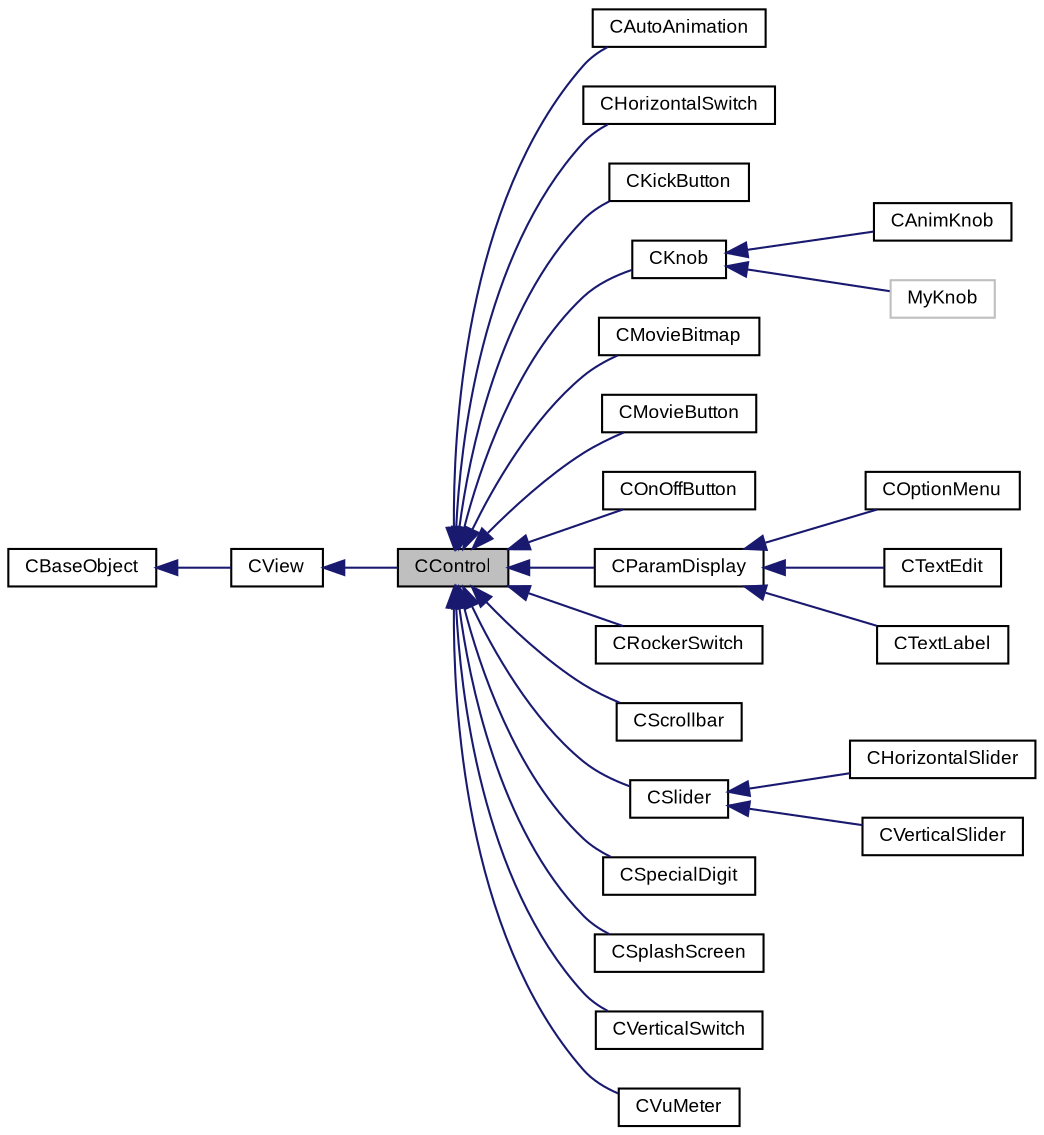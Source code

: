 digraph G
{
  bgcolor="transparent";
  edge [fontname="Arial",fontsize="9",labelfontname="Arial",labelfontsize="9"];
  node [fontname="Arial",fontsize="9",shape=record];
  rankdir=LR;
  Node1 [label="CControl",height=0.2,width=0.4,color="black", fillcolor="grey75", style="filled" fontcolor="black"];
  Node2 -> Node1 [dir=back,color="midnightblue",fontsize="9",style="solid",fontname="Arial"];
  Node2 [label="CView",height=0.2,width=0.4,color="black",URL="$class_c_view.html",tooltip="Base Class of all view objects."];
  Node3 -> Node2 [dir=back,color="midnightblue",fontsize="9",style="solid",fontname="Arial"];
  Node3 [label="CBaseObject",height=0.2,width=0.4,color="black",URL="$class_c_base_object.html",tooltip="Base Object with reference counter."];
  Node1 -> Node4 [dir=back,color="midnightblue",fontsize="9",style="solid",fontname="Arial"];
  Node4 [label="CAutoAnimation",height=0.2,width=0.4,color="black",URL="$class_c_auto_animation.html",tooltip="simple auto-animation of bitmaps"];
  Node1 -> Node5 [dir=back,color="midnightblue",fontsize="9",style="solid",fontname="Arial"];
  Node5 [label="CHorizontalSwitch",height=0.2,width=0.4,color="black",URL="$class_c_horizontal_switch.html",tooltip="a horizontal switch control"];
  Node1 -> Node6 [dir=back,color="midnightblue",fontsize="9",style="solid",fontname="Arial"];
  Node6 [label="CKickButton",height=0.2,width=0.4,color="black",URL="$class_c_kick_button.html",tooltip="a button with 2 states with kick mode (enabled only when pressed)"];
  Node1 -> Node7 [dir=back,color="midnightblue",fontsize="9",style="solid",fontname="Arial"];
  Node7 [label="CKnob",height=0.2,width=0.4,color="black",URL="$class_c_knob.html",tooltip="a knob control"];
  Node7 -> Node8 [dir=back,color="midnightblue",fontsize="9",style="solid",fontname="Arial"];
  Node8 [label="CAnimKnob",height=0.2,width=0.4,color="black",URL="$class_c_anim_knob.html",tooltip="a bitmap knob control"];
  Node7 -> Node9 [dir=back,color="midnightblue",fontsize="9",style="solid",fontname="Arial"];
  Node9 [label="MyKnob",height=0.2,width=0.4,color="grey75"];
  Node1 -> Node10 [dir=back,color="midnightblue",fontsize="9",style="solid",fontname="Arial"];
  Node10 [label="CMovieBitmap",height=0.2,width=0.4,color="black",URL="$class_c_movie_bitmap.html",tooltip="a bitmap view that displays different bitmaps according to its current value"];
  Node1 -> Node11 [dir=back,color="midnightblue",fontsize="9",style="solid",fontname="Arial"];
  Node11 [label="CMovieButton",height=0.2,width=0.4,color="black",URL="$class_c_movie_button.html",tooltip="a bi-states button with 2 subbitmaps"];
  Node1 -> Node12 [dir=back,color="midnightblue",fontsize="9",style="solid",fontname="Arial"];
  Node12 [label="COnOffButton",height=0.2,width=0.4,color="black",URL="$class_c_on_off_button.html",tooltip="a button control with 2 states"];
  Node1 -> Node13 [dir=back,color="midnightblue",fontsize="9",style="solid",fontname="Arial"];
  Node13 [label="CParamDisplay",height=0.2,width=0.4,color="black",URL="$class_c_param_display.html",tooltip="a parameter display"];
  Node13 -> Node14 [dir=back,color="midnightblue",fontsize="9",style="solid",fontname="Arial"];
  Node14 [label="COptionMenu",height=0.2,width=0.4,color="black",URL="$class_c_option_menu.html",tooltip="a popup menu control"];
  Node13 -> Node15 [dir=back,color="midnightblue",fontsize="9",style="solid",fontname="Arial"];
  Node15 [label="CTextEdit",height=0.2,width=0.4,color="black",URL="$class_c_text_edit.html",tooltip="a text edit control"];
  Node13 -> Node16 [dir=back,color="midnightblue",fontsize="9",style="solid",fontname="Arial"];
  Node16 [label="CTextLabel",height=0.2,width=0.4,color="black",URL="$class_c_text_label.html",tooltip="a text label"];
  Node1 -> Node17 [dir=back,color="midnightblue",fontsize="9",style="solid",fontname="Arial"];
  Node17 [label="CRockerSwitch",height=0.2,width=0.4,color="black",URL="$class_c_rocker_switch.html",tooltip="a switch control with 3 sub bitmaps"];
  Node1 -> Node18 [dir=back,color="midnightblue",fontsize="9",style="solid",fontname="Arial"];
  Node18 [label="CScrollbar",height=0.2,width=0.4,color="black",URL="$class_c_scrollbar.html",tooltip="a scrollbar control"];
  Node1 -> Node19 [dir=back,color="midnightblue",fontsize="9",style="solid",fontname="Arial"];
  Node19 [label="CSlider",height=0.2,width=0.4,color="black",URL="$class_c_slider.html",tooltip="a slider control"];
  Node19 -> Node20 [dir=back,color="midnightblue",fontsize="9",style="solid",fontname="Arial"];
  Node20 [label="CHorizontalSlider",height=0.2,width=0.4,color="black",URL="$class_c_horizontal_slider.html",tooltip="a horizontal slider control"];
  Node19 -> Node21 [dir=back,color="midnightblue",fontsize="9",style="solid",fontname="Arial"];
  Node21 [label="CVerticalSlider",height=0.2,width=0.4,color="black",URL="$class_c_vertical_slider.html",tooltip="a vertical slider control"];
  Node1 -> Node22 [dir=back,color="midnightblue",fontsize="9",style="solid",fontname="Arial"];
  Node22 [label="CSpecialDigit",height=0.2,width=0.4,color="black",URL="$class_c_special_digit.html",tooltip="special display with custom numbers (0...9)"];
  Node1 -> Node23 [dir=back,color="midnightblue",fontsize="9",style="solid",fontname="Arial"];
  Node23 [label="CSplashScreen",height=0.2,width=0.4,color="black",URL="$class_c_splash_screen.html"];
  Node1 -> Node24 [dir=back,color="midnightblue",fontsize="9",style="solid",fontname="Arial"];
  Node24 [label="CVerticalSwitch",height=0.2,width=0.4,color="black",URL="$class_c_vertical_switch.html",tooltip="a vertical switch control"];
  Node1 -> Node25 [dir=back,color="midnightblue",fontsize="9",style="solid",fontname="Arial"];
  Node25 [label="CVuMeter",height=0.2,width=0.4,color="black",URL="$class_c_vu_meter.html",tooltip="VU-Meter using 2 bitmaps."];
}
